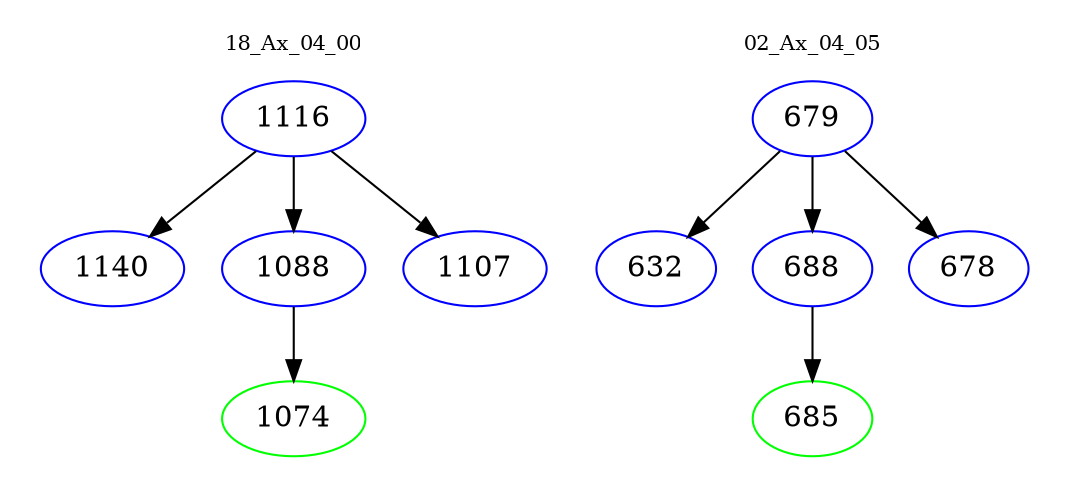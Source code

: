 digraph{
subgraph cluster_0 {
color = white
label = "18_Ax_04_00";
fontsize=10;
T0_1116 [label="1116", color="blue"]
T0_1116 -> T0_1140 [color="black"]
T0_1140 [label="1140", color="blue"]
T0_1116 -> T0_1088 [color="black"]
T0_1088 [label="1088", color="blue"]
T0_1088 -> T0_1074 [color="black"]
T0_1074 [label="1074", color="green"]
T0_1116 -> T0_1107 [color="black"]
T0_1107 [label="1107", color="blue"]
}
subgraph cluster_1 {
color = white
label = "02_Ax_04_05";
fontsize=10;
T1_679 [label="679", color="blue"]
T1_679 -> T1_632 [color="black"]
T1_632 [label="632", color="blue"]
T1_679 -> T1_688 [color="black"]
T1_688 [label="688", color="blue"]
T1_688 -> T1_685 [color="black"]
T1_685 [label="685", color="green"]
T1_679 -> T1_678 [color="black"]
T1_678 [label="678", color="blue"]
}
}
